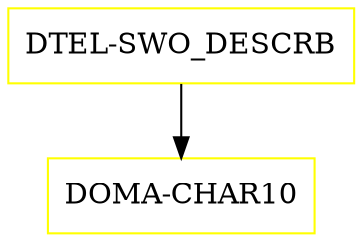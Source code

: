 digraph G {
  "DTEL-SWO_DESCRB" [shape=box,color=yellow];
  "DOMA-CHAR10" [shape=box,color=yellow,URL="./DOMA_CHAR10.html"];
  "DTEL-SWO_DESCRB" -> "DOMA-CHAR10";
}
